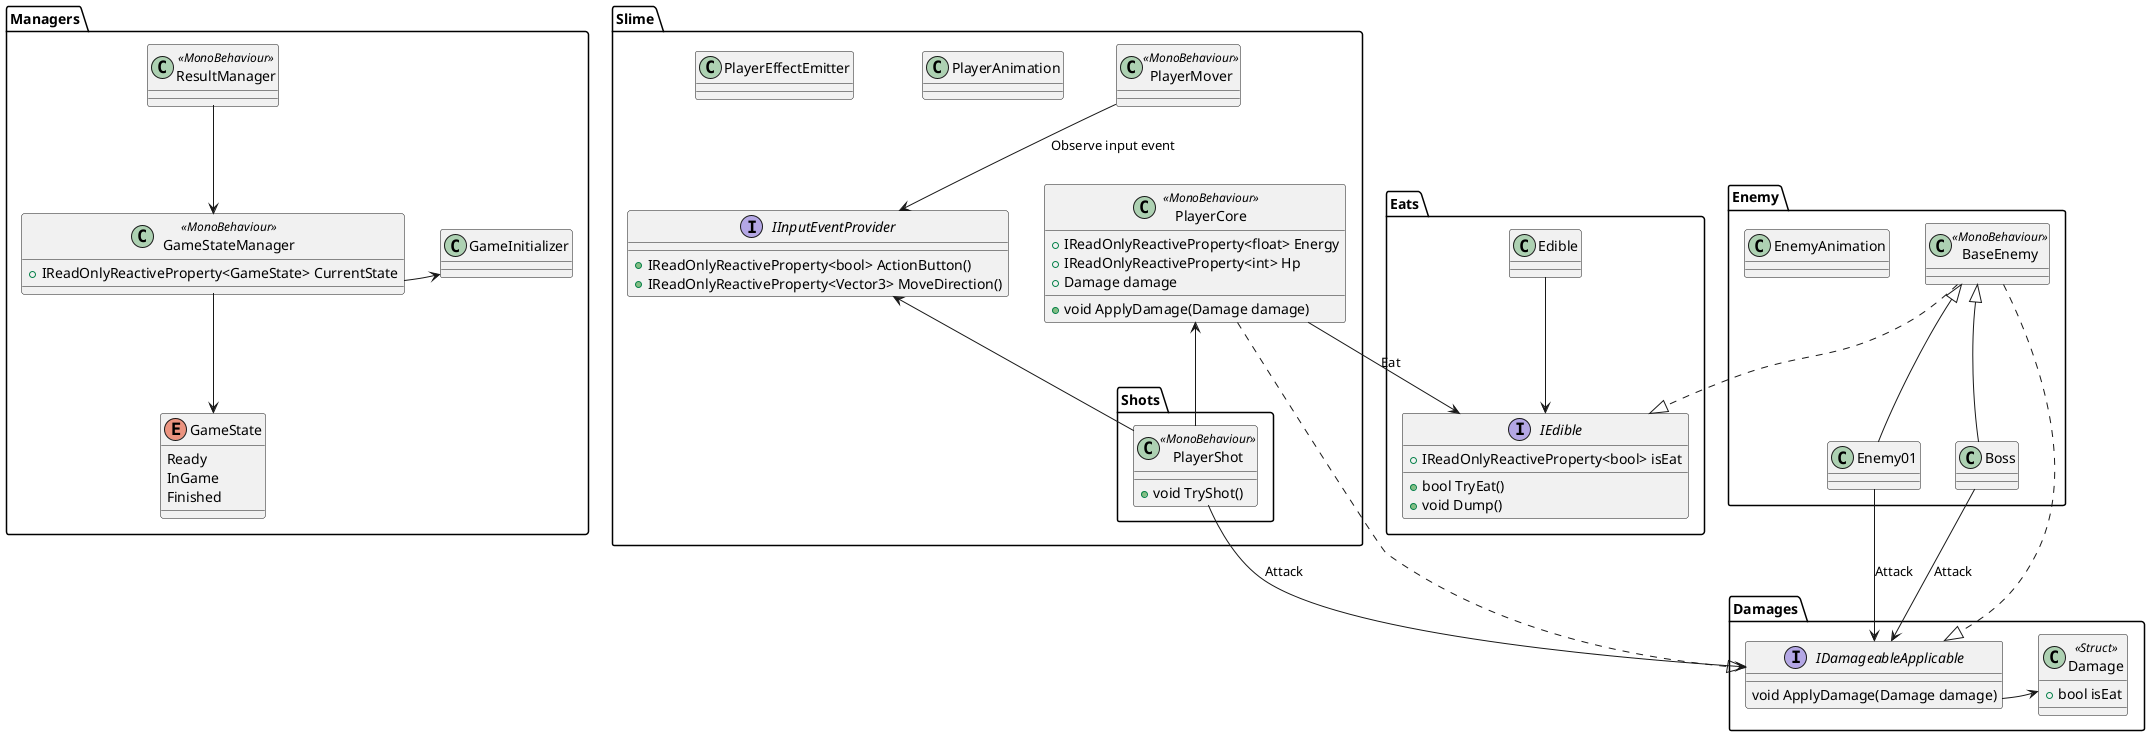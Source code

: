 @startuml Mitsu

namespace Managers{
    class GameStateManager << MonoBehaviour >> {
        + IReadOnlyReactiveProperty<GameState> CurrentState
    }
    class ResultManager << MonoBehaviour>>{

    }
    class GameInitializer{

    }
    enum GameState{
        Ready
        InGame
        Finished
    }
    GameStateManager --> GameState
    GameStateManager --> GameInitializer
    ResultManager --> GameStateManager
    GameInitializer -[hidden]le- GameStateManager
}

namespace Slime{
    interface IInputEventProvider{
        + IReadOnlyReactiveProperty<bool> ActionButton()
        + IReadOnlyReactiveProperty<Vector3> MoveDirection()
    }

    class PlayerMover << MonoBehaviour >>{

    }

    class PlayerCore << MonoBehaviour >>{
        + IReadOnlyReactiveProperty<float> Energy
        + IReadOnlyReactiveProperty<int> Hp
        + Damage damage
        + void ApplyDamage(Damage damage)
    }

    class PlayerAnimation{
        
    }

    class PlayerEffectEmitter{

    }
    namespace Shots{
        class PlayerShot << MonoBehaviour >>{
            + void TryShot()
        }
    }
}

namespace Damages{
    interface IDamageableApplicable
    {
        void ApplyDamage(Damage damage)
    }

    class Damage << Struct >>{
        + bool isEat
    }
}

namespace Enemy{
    class BaseEnemy<< MonoBehaviour >>{
        
    }
    class Enemy01{
        
    }
    class Boss{

    }
    class EnemyAnimation{

    }
}

namespace Eats{
    class Edible{

    }
    interface IEdible
    {
        + IReadOnlyReactiveProperty<bool> isEat
        + bool TryEat()
        + void Dump()
    }
    Edible --> IEdible
}
Slime.PlayerCore --> Eats.IEdible : Eat
Slime.PlayerCore ..|> Damages.IDamageableApplicable
Slime.Shots.PlayerShot --> Damages.IDamageableApplicable : Attack
Slime.IInputEventProvider <-- Slime.Shots.PlayerShot
Slime.PlayerCore <-- Slime.Shots.PlayerShot
Slime.IInputEventProvider <-- Slime.PlayerMover : Observe input event
Slime.IInputEventProvider -[hidden]up- Slime.PlayerMover
Slime.PlayerCore -[hidden]le- Slime.PlayerMover
Slime.PlayerCore -[hidden]le- Slime.IInputEventProvider
Slime.PlayerMover -[hidden]do- Slime.PlayerCore

Damages.IDamageableApplicable --> Damages.Damage
Damages.IDamageableApplicable -[hidden]ri- Damages.Damage

Enemy.BaseEnemy <|-- Enemy.Enemy01
Enemy.BaseEnemy <|-- Enemy.Boss
Enemy.BaseEnemy ..|> Eats.IEdible
Enemy.BaseEnemy ..|> Damages.IDamageableApplicable
Enemy.Enemy01 --> Damages.IDamageableApplicable : Attack
Enemy.Boss --> Damages.IDamageableApplicable : Attack
Enemy.Enemy01 -[hidden]ri- Enemy.Boss
Enemy.BaseEnemy -[hidden]do- Enemy.Enemy01
Enemy.BaseEnemy -[hidden]do- Enemy.Boss

@enduml
